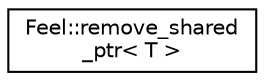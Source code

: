 digraph "Graphical Class Hierarchy"
{
 // LATEX_PDF_SIZE
  edge [fontname="Helvetica",fontsize="10",labelfontname="Helvetica",labelfontsize="10"];
  node [fontname="Helvetica",fontsize="10",shape=record];
  rankdir="LR";
  Node0 [label="Feel::remove_shared\l_ptr\< T \>",height=0.2,width=0.4,color="black", fillcolor="white", style="filled",URL="$structFeel_1_1remove__shared__ptr.html",tooltip=" "];
}
